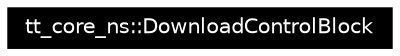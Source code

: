 digraph inheritance
{
  Node3031 [shape="box",label="tt_core_ns::DownloadControlBlock",fontsize=10,height=0.2,width=0.4,fontname="Helvetica",color="black",style="filled" fontcolor="white"];
 
}
